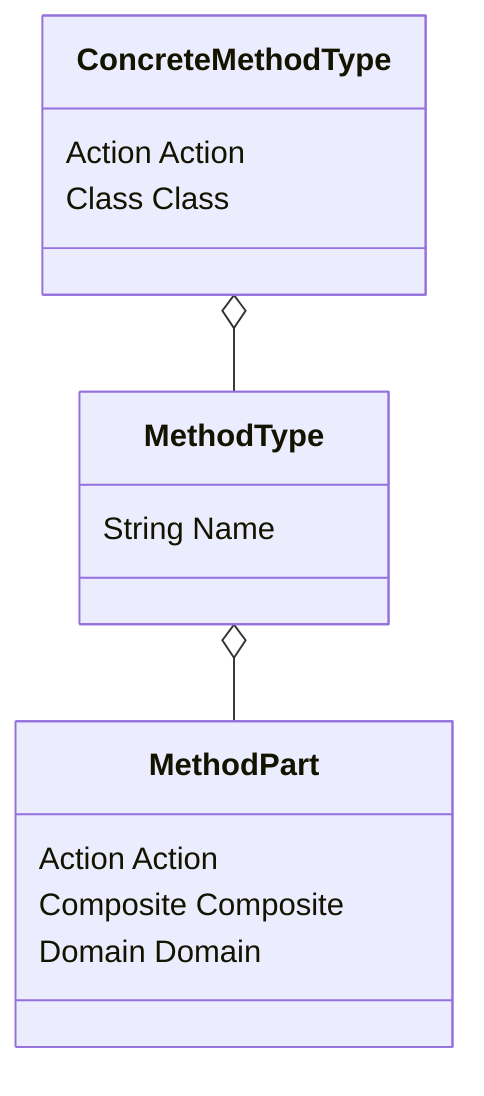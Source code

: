 classDiagram
    class ConcreteMethodType
    ConcreteMethodType : Action Action
    ConcreteMethodType : Class Class
    ConcreteMethodType o-- MethodType
    class MethodPart
    MethodPart : Action Action
    MethodPart : Composite Composite
    MethodPart : Domain Domain
    class MethodType
    MethodType o-- MethodPart
    MethodType : String Name